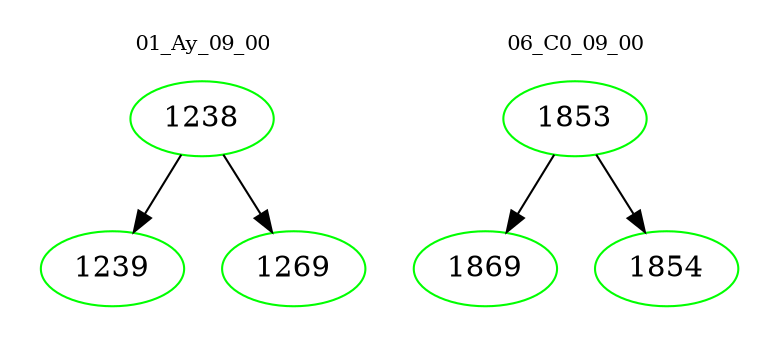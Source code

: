 digraph{
subgraph cluster_0 {
color = white
label = "01_Ay_09_00";
fontsize=10;
T0_1238 [label="1238", color="green"]
T0_1238 -> T0_1239 [color="black"]
T0_1239 [label="1239", color="green"]
T0_1238 -> T0_1269 [color="black"]
T0_1269 [label="1269", color="green"]
}
subgraph cluster_1 {
color = white
label = "06_C0_09_00";
fontsize=10;
T1_1853 [label="1853", color="green"]
T1_1853 -> T1_1869 [color="black"]
T1_1869 [label="1869", color="green"]
T1_1853 -> T1_1854 [color="black"]
T1_1854 [label="1854", color="green"]
}
}
